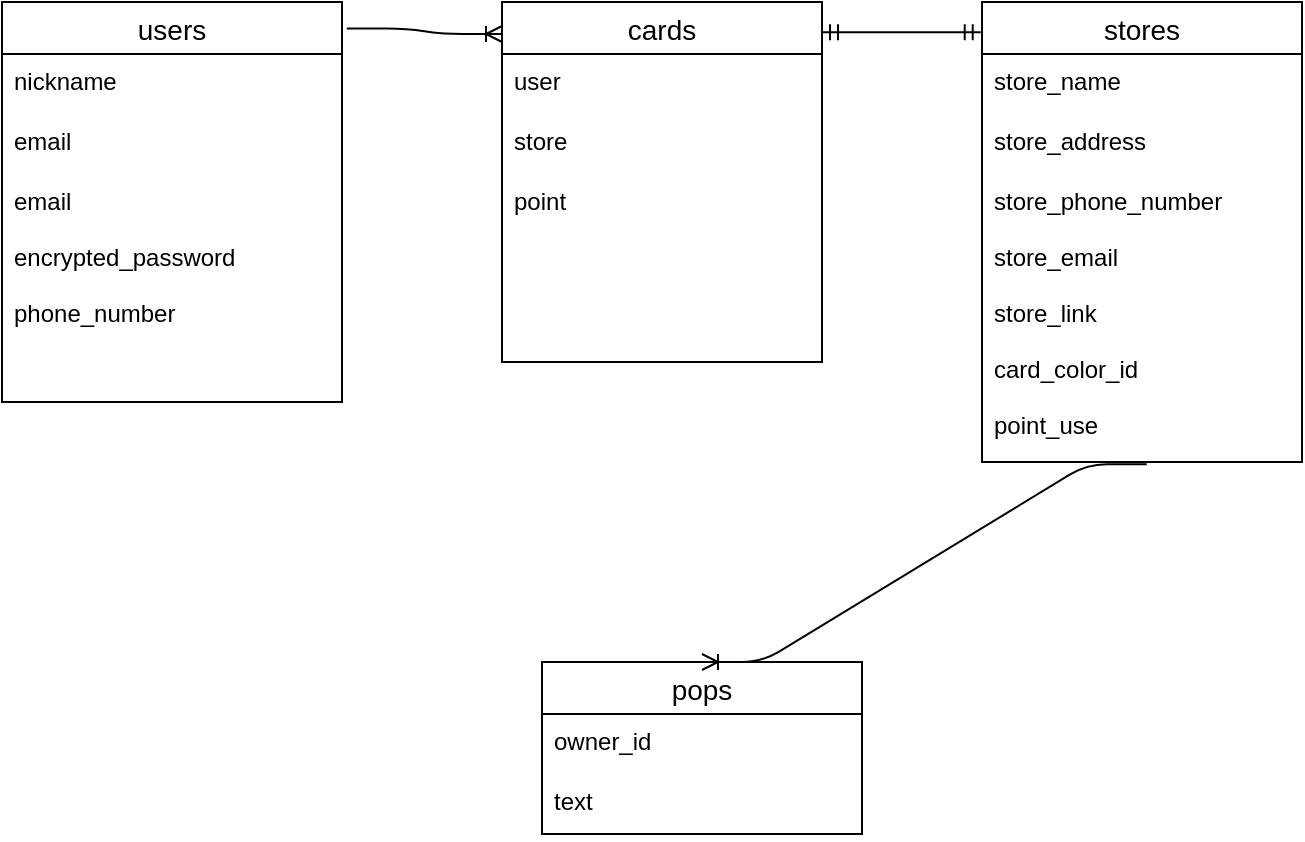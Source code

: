 <mxfile>
    <diagram id="T2nAl6sbOWlalVSt-3oY" name="ページ1">
        <mxGraphModel dx="872" dy="705" grid="1" gridSize="10" guides="1" tooltips="1" connect="1" arrows="1" fold="1" page="1" pageScale="1" pageWidth="827" pageHeight="1169" math="0" shadow="0">
            <root>
                <mxCell id="0"/>
                <mxCell id="1" parent="0"/>
                <mxCell id="2" value="users" style="swimlane;fontStyle=0;childLayout=stackLayout;horizontal=1;startSize=26;horizontalStack=0;resizeParent=1;resizeParentMax=0;resizeLast=0;collapsible=1;marginBottom=0;align=center;fontSize=14;" vertex="1" parent="1">
                    <mxGeometry x="30" y="120" width="170" height="200" as="geometry"/>
                </mxCell>
                <mxCell id="3" value="nickname" style="text;strokeColor=none;fillColor=none;spacingLeft=4;spacingRight=4;overflow=hidden;rotatable=0;points=[[0,0.5],[1,0.5]];portConstraint=eastwest;fontSize=12;" vertex="1" parent="2">
                    <mxGeometry y="26" width="170" height="30" as="geometry"/>
                </mxCell>
                <mxCell id="4" value="email" style="text;strokeColor=none;fillColor=none;spacingLeft=4;spacingRight=4;overflow=hidden;rotatable=0;points=[[0,0.5],[1,0.5]];portConstraint=eastwest;fontSize=12;" vertex="1" parent="2">
                    <mxGeometry y="56" width="170" height="30" as="geometry"/>
                </mxCell>
                <mxCell id="5" value="email&#10;&#10;encrypted_password&#10;&#10;phone_number&#10;&#10;" style="text;strokeColor=none;fillColor=none;spacingLeft=4;spacingRight=4;overflow=hidden;rotatable=0;points=[[0,0.5],[1,0.5]];portConstraint=eastwest;fontSize=12;" vertex="1" parent="2">
                    <mxGeometry y="86" width="170" height="114" as="geometry"/>
                </mxCell>
                <mxCell id="6" value="stores" style="swimlane;fontStyle=0;childLayout=stackLayout;horizontal=1;startSize=26;horizontalStack=0;resizeParent=1;resizeParentMax=0;resizeLast=0;collapsible=1;marginBottom=0;align=center;fontSize=14;" vertex="1" parent="1">
                    <mxGeometry x="520" y="120" width="160" height="230" as="geometry"/>
                </mxCell>
                <mxCell id="7" value="store_name" style="text;strokeColor=none;fillColor=none;spacingLeft=4;spacingRight=4;overflow=hidden;rotatable=0;points=[[0,0.5],[1,0.5]];portConstraint=eastwest;fontSize=12;" vertex="1" parent="6">
                    <mxGeometry y="26" width="160" height="30" as="geometry"/>
                </mxCell>
                <mxCell id="8" value="store_address" style="text;strokeColor=none;fillColor=none;spacingLeft=4;spacingRight=4;overflow=hidden;rotatable=0;points=[[0,0.5],[1,0.5]];portConstraint=eastwest;fontSize=12;" vertex="1" parent="6">
                    <mxGeometry y="56" width="160" height="30" as="geometry"/>
                </mxCell>
                <mxCell id="9" value="store_phone_number&#10;&#10;store_email&#10;&#10;store_link&#10;&#10;card_color_id&#10;&#10;point_use" style="text;strokeColor=none;fillColor=none;spacingLeft=4;spacingRight=4;overflow=hidden;rotatable=0;points=[[0,0.5],[1,0.5]];portConstraint=eastwest;fontSize=12;" vertex="1" parent="6">
                    <mxGeometry y="86" width="160" height="144" as="geometry"/>
                </mxCell>
                <mxCell id="10" value="cards" style="swimlane;fontStyle=0;childLayout=stackLayout;horizontal=1;startSize=26;horizontalStack=0;resizeParent=1;resizeParentMax=0;resizeLast=0;collapsible=1;marginBottom=0;align=center;fontSize=14;" vertex="1" parent="1">
                    <mxGeometry x="280" y="120" width="160" height="180" as="geometry"/>
                </mxCell>
                <mxCell id="11" value="user" style="text;strokeColor=none;fillColor=none;spacingLeft=4;spacingRight=4;overflow=hidden;rotatable=0;points=[[0,0.5],[1,0.5]];portConstraint=eastwest;fontSize=12;" vertex="1" parent="10">
                    <mxGeometry y="26" width="160" height="30" as="geometry"/>
                </mxCell>
                <mxCell id="12" value="store" style="text;strokeColor=none;fillColor=none;spacingLeft=4;spacingRight=4;overflow=hidden;rotatable=0;points=[[0,0.5],[1,0.5]];portConstraint=eastwest;fontSize=12;" vertex="1" parent="10">
                    <mxGeometry y="56" width="160" height="30" as="geometry"/>
                </mxCell>
                <mxCell id="13" value="point" style="text;strokeColor=none;fillColor=none;spacingLeft=4;spacingRight=4;overflow=hidden;rotatable=0;points=[[0,0.5],[1,0.5]];portConstraint=eastwest;fontSize=12;" vertex="1" parent="10">
                    <mxGeometry y="86" width="160" height="94" as="geometry"/>
                </mxCell>
                <mxCell id="14" value="pops" style="swimlane;fontStyle=0;childLayout=stackLayout;horizontal=1;startSize=26;horizontalStack=0;resizeParent=1;resizeParentMax=0;resizeLast=0;collapsible=1;marginBottom=0;align=center;fontSize=14;" vertex="1" parent="1">
                    <mxGeometry x="300" y="450" width="160" height="86" as="geometry"/>
                </mxCell>
                <mxCell id="15" value="owner_id" style="text;strokeColor=none;fillColor=none;spacingLeft=4;spacingRight=4;overflow=hidden;rotatable=0;points=[[0,0.5],[1,0.5]];portConstraint=eastwest;fontSize=12;" vertex="1" parent="14">
                    <mxGeometry y="26" width="160" height="30" as="geometry"/>
                </mxCell>
                <mxCell id="16" value="text" style="text;strokeColor=none;fillColor=none;spacingLeft=4;spacingRight=4;overflow=hidden;rotatable=0;points=[[0,0.5],[1,0.5]];portConstraint=eastwest;fontSize=12;" vertex="1" parent="14">
                    <mxGeometry y="56" width="160" height="30" as="geometry"/>
                </mxCell>
                <mxCell id="20" value="" style="edgeStyle=entityRelationEdgeStyle;fontSize=12;html=1;endArrow=ERoneToMany;exitX=1.014;exitY=0.066;exitDx=0;exitDy=0;exitPerimeter=0;" edge="1" parent="1" source="2">
                    <mxGeometry width="100" height="100" relative="1" as="geometry">
                        <mxPoint x="210" y="150" as="sourcePoint"/>
                        <mxPoint x="280" y="136" as="targetPoint"/>
                    </mxGeometry>
                </mxCell>
                <mxCell id="21" value="" style="edgeStyle=entityRelationEdgeStyle;fontSize=12;html=1;endArrow=ERmandOne;startArrow=ERmandOne;entryX=-0.004;entryY=0.066;entryDx=0;entryDy=0;entryPerimeter=0;exitX=1;exitY=0.084;exitDx=0;exitDy=0;exitPerimeter=0;" edge="1" parent="1" source="10" target="6">
                    <mxGeometry width="100" height="100" relative="1" as="geometry">
                        <mxPoint x="270" y="400" as="sourcePoint"/>
                        <mxPoint x="370" y="300" as="targetPoint"/>
                    </mxGeometry>
                </mxCell>
                <mxCell id="22" value="" style="edgeStyle=entityRelationEdgeStyle;fontSize=12;html=1;endArrow=ERoneToMany;exitX=0.515;exitY=1.008;exitDx=0;exitDy=0;exitPerimeter=0;entryX=0.5;entryY=0;entryDx=0;entryDy=0;" edge="1" parent="1" source="9" target="14">
                    <mxGeometry width="100" height="100" relative="1" as="geometry">
                        <mxPoint x="270" y="400" as="sourcePoint"/>
                        <mxPoint x="370" y="300" as="targetPoint"/>
                    </mxGeometry>
                </mxCell>
            </root>
        </mxGraphModel>
    </diagram>
</mxfile>